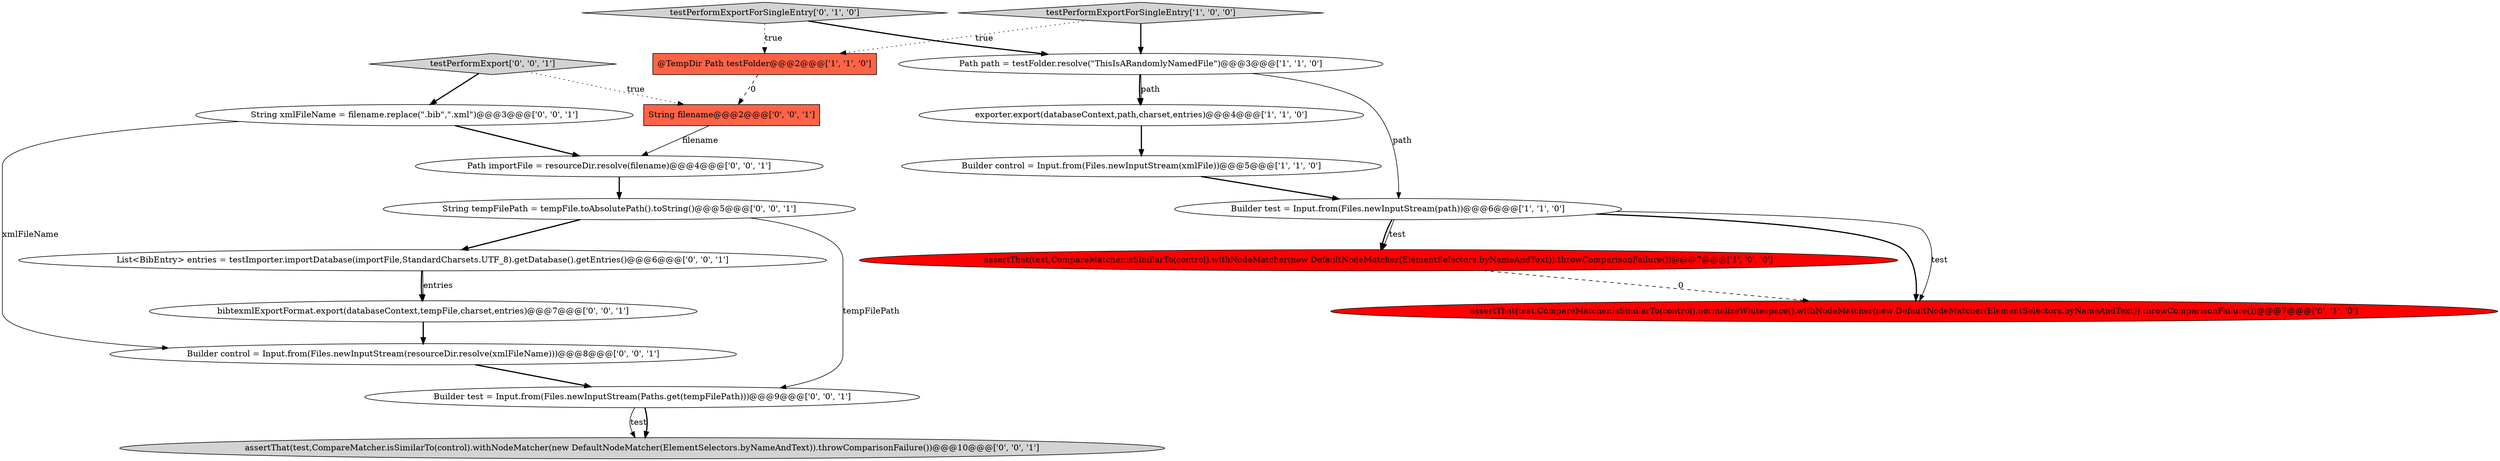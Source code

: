 digraph {
2 [style = filled, label = "Builder control = Input.from(Files.newInputStream(xmlFile))@@@5@@@['1', '1', '0']", fillcolor = white, shape = ellipse image = "AAA0AAABBB1BBB"];
0 [style = filled, label = "exporter.export(databaseContext,path,charset,entries)@@@4@@@['1', '1', '0']", fillcolor = white, shape = ellipse image = "AAA0AAABBB1BBB"];
6 [style = filled, label = "Builder test = Input.from(Files.newInputStream(path))@@@6@@@['1', '1', '0']", fillcolor = white, shape = ellipse image = "AAA0AAABBB1BBB"];
7 [style = filled, label = "testPerformExportForSingleEntry['0', '1', '0']", fillcolor = lightgray, shape = diamond image = "AAA0AAABBB2BBB"];
8 [style = filled, label = "assertThat(test,CompareMatcher.isSimilarTo(control).normalizeWhitespace().withNodeMatcher(new DefaultNodeMatcher(ElementSelectors.byNameAndText)).throwComparisonFailure())@@@7@@@['0', '1', '0']", fillcolor = red, shape = ellipse image = "AAA1AAABBB2BBB"];
13 [style = filled, label = "Builder test = Input.from(Files.newInputStream(Paths.get(tempFilePath)))@@@9@@@['0', '0', '1']", fillcolor = white, shape = ellipse image = "AAA0AAABBB3BBB"];
10 [style = filled, label = "String filename@@@2@@@['0', '0', '1']", fillcolor = tomato, shape = box image = "AAA0AAABBB3BBB"];
16 [style = filled, label = "String xmlFileName = filename.replace(\".bib\",\".xml\")@@@3@@@['0', '0', '1']", fillcolor = white, shape = ellipse image = "AAA0AAABBB3BBB"];
17 [style = filled, label = "Builder control = Input.from(Files.newInputStream(resourceDir.resolve(xmlFileName)))@@@8@@@['0', '0', '1']", fillcolor = white, shape = ellipse image = "AAA0AAABBB3BBB"];
3 [style = filled, label = "Path path = testFolder.resolve(\"ThisIsARandomlyNamedFile\")@@@3@@@['1', '1', '0']", fillcolor = white, shape = ellipse image = "AAA0AAABBB1BBB"];
18 [style = filled, label = "assertThat(test,CompareMatcher.isSimilarTo(control).withNodeMatcher(new DefaultNodeMatcher(ElementSelectors.byNameAndText)).throwComparisonFailure())@@@10@@@['0', '0', '1']", fillcolor = lightgray, shape = ellipse image = "AAA0AAABBB3BBB"];
4 [style = filled, label = "@TempDir Path testFolder@@@2@@@['1', '1', '0']", fillcolor = tomato, shape = box image = "AAA0AAABBB1BBB"];
11 [style = filled, label = "Path importFile = resourceDir.resolve(filename)@@@4@@@['0', '0', '1']", fillcolor = white, shape = ellipse image = "AAA0AAABBB3BBB"];
12 [style = filled, label = "String tempFilePath = tempFile.toAbsolutePath().toString()@@@5@@@['0', '0', '1']", fillcolor = white, shape = ellipse image = "AAA0AAABBB3BBB"];
14 [style = filled, label = "testPerformExport['0', '0', '1']", fillcolor = lightgray, shape = diamond image = "AAA0AAABBB3BBB"];
15 [style = filled, label = "bibtexmlExportFormat.export(databaseContext,tempFile,charset,entries)@@@7@@@['0', '0', '1']", fillcolor = white, shape = ellipse image = "AAA0AAABBB3BBB"];
5 [style = filled, label = "assertThat(test,CompareMatcher.isSimilarTo(control).withNodeMatcher(new DefaultNodeMatcher(ElementSelectors.byNameAndText)).throwComparisonFailure())@@@7@@@['1', '0', '0']", fillcolor = red, shape = ellipse image = "AAA1AAABBB1BBB"];
9 [style = filled, label = "List<BibEntry> entries = testImporter.importDatabase(importFile,StandardCharsets.UTF_8).getDatabase().getEntries()@@@6@@@['0', '0', '1']", fillcolor = white, shape = ellipse image = "AAA0AAABBB3BBB"];
1 [style = filled, label = "testPerformExportForSingleEntry['1', '0', '0']", fillcolor = lightgray, shape = diamond image = "AAA0AAABBB1BBB"];
14->16 [style = bold, label=""];
16->11 [style = bold, label=""];
10->11 [style = solid, label="filename"];
2->6 [style = bold, label=""];
0->2 [style = bold, label=""];
1->3 [style = bold, label=""];
13->18 [style = solid, label="test"];
11->12 [style = bold, label=""];
1->4 [style = dotted, label="true"];
6->5 [style = solid, label="test"];
16->17 [style = solid, label="xmlFileName"];
12->9 [style = bold, label=""];
14->10 [style = dotted, label="true"];
7->3 [style = bold, label=""];
3->0 [style = bold, label=""];
6->8 [style = solid, label="test"];
6->5 [style = bold, label=""];
15->17 [style = bold, label=""];
3->0 [style = solid, label="path"];
9->15 [style = bold, label=""];
6->8 [style = bold, label=""];
7->4 [style = dotted, label="true"];
5->8 [style = dashed, label="0"];
17->13 [style = bold, label=""];
13->18 [style = bold, label=""];
4->10 [style = dashed, label="0"];
9->15 [style = solid, label="entries"];
3->6 [style = solid, label="path"];
12->13 [style = solid, label="tempFilePath"];
}
